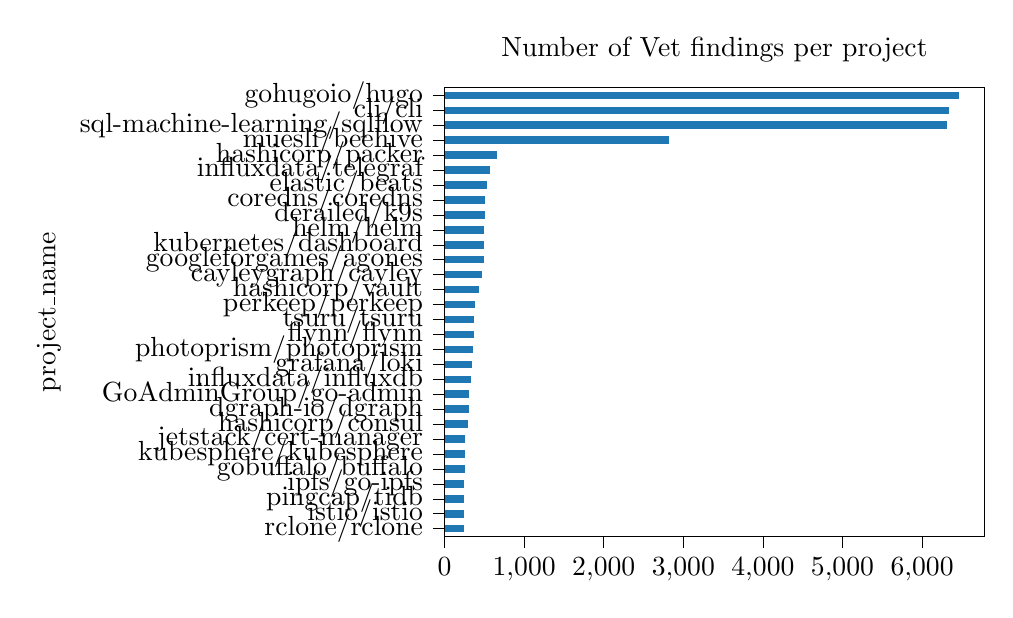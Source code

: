 % This file was created by tikzplotlib v0.9.2.
\begin{tikzpicture}

\definecolor{color0}{rgb}{0.122,0.467,0.706}

\begin{axis}[
tick align=outside,
tick pos=left,
title={Number of Vet findings per project},
x grid style={white!69.02!black},
xmin=0, xmax=6780.9,
xtick style={color=black},
y grid style={white!69.02!black},
ylabel={project\_name},
ymin=-0.5, ymax=29.5,
ytick style={color=black},
ytick={0,1,2,3,4,5,6,7,8,9,10,11,12,13,14,15,16,17,18,19,20,21,22,23,24,25,26,27,28,29},
yticklabels={rclone/rclone,istio/istio,pingcap/tidb,ipfs/go-ipfs,gobuffalo/buffalo,kubesphere/kubesphere,jetstack/cert-manager,hashicorp/consul,dgraph-io/dgraph,GoAdminGroup/go-admin,influxdata/influxdb,grafana/loki,photoprism/photoprism,flynn/flynn,tsuru/tsuru,perkeep/perkeep,hashicorp/vault,cayleygraph/cayley,googleforgames/agones,kubernetes/dashboard,helm/helm,derailed/k9s,coredns/coredns,elastic/beats,influxdata/telegraf,hashicorp/packer,muesli/beehive,sql-machine-learning/sqlflow,cli/cli,gohugoio/hugo}
]
\draw[draw=none,fill=color0] (axis cs:0,-0.25) rectangle (axis cs:239,0.25);

\draw[draw=none,fill=color0] (axis cs:0,0.75) rectangle (axis cs:244,1.25);
\draw[draw=none,fill=color0] (axis cs:0,1.75) rectangle (axis cs:246,2.25);
\draw[draw=none,fill=color0] (axis cs:0,2.75) rectangle (axis cs:246,3.25);
\draw[draw=none,fill=color0] (axis cs:0,3.75) rectangle (axis cs:252,4.25);
\draw[draw=none,fill=color0] (axis cs:0,4.75) rectangle (axis cs:257,5.25);
\draw[draw=none,fill=color0] (axis cs:0,5.75) rectangle (axis cs:261,6.25);
\draw[draw=none,fill=color0] (axis cs:0,6.75) rectangle (axis cs:296,7.25);
\draw[draw=none,fill=color0] (axis cs:0,7.75) rectangle (axis cs:308,8.25);
\draw[draw=none,fill=color0] (axis cs:0,8.75) rectangle (axis cs:310,9.25);
\draw[draw=none,fill=color0] (axis cs:0,9.75) rectangle (axis cs:338,10.25);
\draw[draw=none,fill=color0] (axis cs:0,10.75) rectangle (axis cs:341,11.25);
\draw[draw=none,fill=color0] (axis cs:0,11.75) rectangle (axis cs:356,12.25);
\draw[draw=none,fill=color0] (axis cs:0,12.75) rectangle (axis cs:364,13.25);
\draw[draw=none,fill=color0] (axis cs:0,13.75) rectangle (axis cs:371,14.25);
\draw[draw=none,fill=color0] (axis cs:0,14.75) rectangle (axis cs:388,15.25);
\draw[draw=none,fill=color0] (axis cs:0,15.75) rectangle (axis cs:433,16.25);
\draw[draw=none,fill=color0] (axis cs:0,16.75) rectangle (axis cs:472,17.25);
\draw[draw=none,fill=color0] (axis cs:0,17.75) rectangle (axis cs:498,18.25);
\draw[draw=none,fill=color0] (axis cs:0,18.75) rectangle (axis cs:498,19.25);
\draw[draw=none,fill=color0] (axis cs:0,19.75) rectangle (axis cs:499,20.25);
\draw[draw=none,fill=color0] (axis cs:0,20.75) rectangle (axis cs:503,21.25);
\draw[draw=none,fill=color0] (axis cs:0,21.75) rectangle (axis cs:513,22.25);
\draw[draw=none,fill=color0] (axis cs:0,22.75) rectangle (axis cs:527,23.25);
\draw[draw=none,fill=color0] (axis cs:0,23.75) rectangle (axis cs:567,24.25);
\draw[draw=none,fill=color0] (axis cs:0,24.75) rectangle (axis cs:654,25.25);
\draw[draw=none,fill=color0] (axis cs:0,25.75) rectangle (axis cs:2815,26.25);
\draw[draw=none,fill=color0] (axis cs:0,26.75) rectangle (axis cs:6309,27.25);
\draw[draw=none,fill=color0] (axis cs:0,27.75) rectangle (axis cs:6342,28.25);
\draw[draw=none,fill=color0] (axis cs:0,28.75) rectangle (axis cs:6458,29.25);
\end{axis}

\end{tikzpicture}
